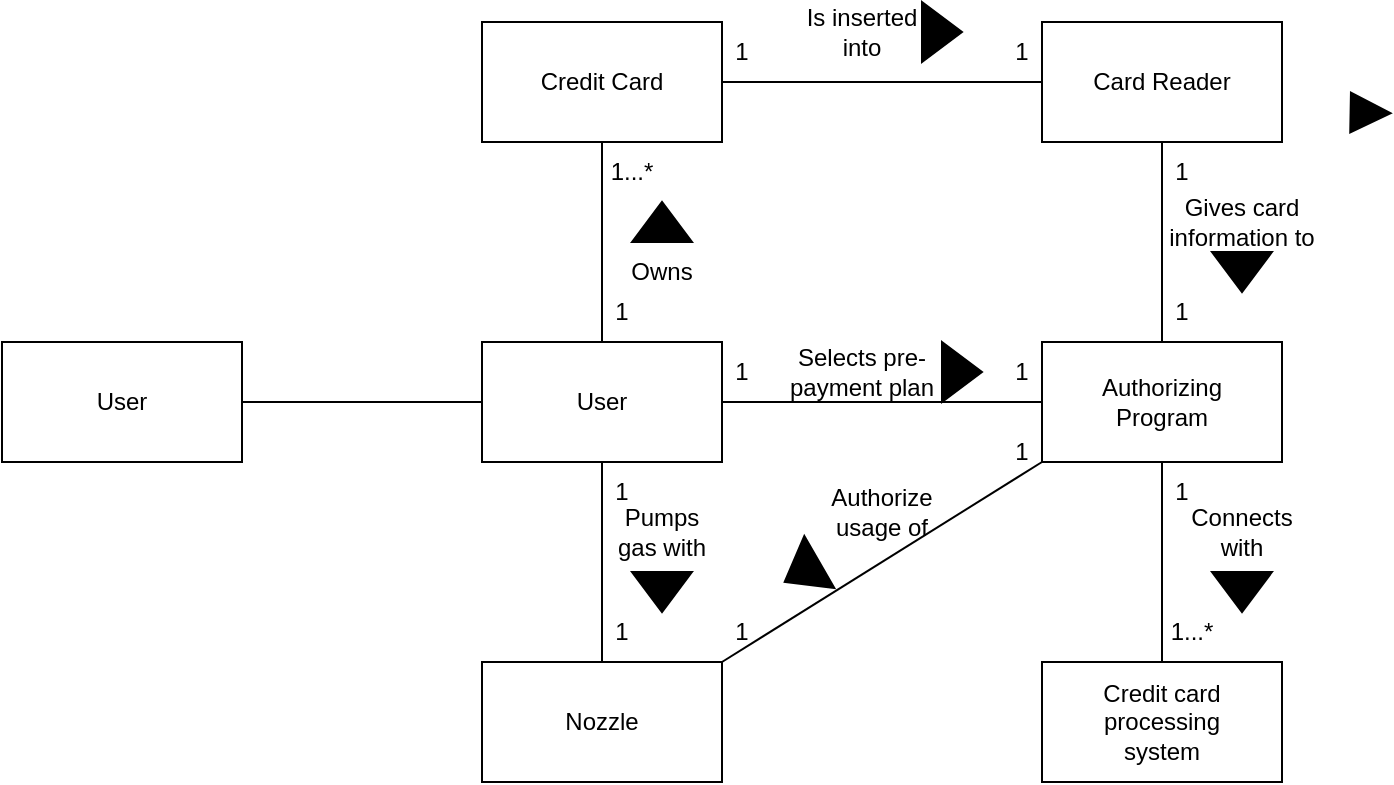 <mxfile version="26.0.10">
  <diagram name="Page-1" id="tqhiD5i2jpRgHsEMoRQg">
    <mxGraphModel dx="572" dy="800" grid="1" gridSize="10" guides="1" tooltips="1" connect="1" arrows="1" fold="1" page="1" pageScale="1" pageWidth="850" pageHeight="1100" math="0" shadow="0">
      <root>
        <mxCell id="0" />
        <mxCell id="1" parent="0" />
        <mxCell id="DRc4-CC89sd1oOuFc_uU-2" value="" style="verticalLabelPosition=bottom;verticalAlign=top;html=1;shape=mxgraph.basic.acute_triangle;dx=0.5;fillStyle=solid;fillColor=#000000;rotation=91;" parent="1" vertex="1">
          <mxGeometry x="674.3" y="85.43" width="20" height="20" as="geometry" />
        </mxCell>
        <mxCell id="lN25DjwW0hR182y5FxII-3" value="" style="group" vertex="1" connectable="0" parent="1">
          <mxGeometry x="240" y="50" width="120" height="60" as="geometry" />
        </mxCell>
        <mxCell id="lN25DjwW0hR182y5FxII-1" value="" style="rounded=0;whiteSpace=wrap;html=1;" vertex="1" parent="lN25DjwW0hR182y5FxII-3">
          <mxGeometry width="120" height="60" as="geometry" />
        </mxCell>
        <mxCell id="lN25DjwW0hR182y5FxII-2" value="Credit Card" style="text;html=1;align=center;verticalAlign=middle;whiteSpace=wrap;rounded=0;" vertex="1" parent="lN25DjwW0hR182y5FxII-3">
          <mxGeometry x="10" y="10" width="100" height="40" as="geometry" />
        </mxCell>
        <mxCell id="lN25DjwW0hR182y5FxII-9" value="" style="group" vertex="1" connectable="0" parent="1">
          <mxGeometry x="240" y="210" width="120" height="60" as="geometry" />
        </mxCell>
        <mxCell id="lN25DjwW0hR182y5FxII-10" value="" style="rounded=0;whiteSpace=wrap;html=1;" vertex="1" parent="lN25DjwW0hR182y5FxII-9">
          <mxGeometry width="120" height="60" as="geometry" />
        </mxCell>
        <mxCell id="lN25DjwW0hR182y5FxII-11" value="User" style="text;html=1;align=center;verticalAlign=middle;whiteSpace=wrap;rounded=0;" vertex="1" parent="lN25DjwW0hR182y5FxII-9">
          <mxGeometry x="10" y="10" width="100" height="40" as="geometry" />
        </mxCell>
        <mxCell id="lN25DjwW0hR182y5FxII-12" value="" style="endArrow=none;html=1;rounded=0;fontSize=12;startSize=8;endSize=8;curved=1;exitX=0.5;exitY=0;exitDx=0;exitDy=0;entryX=0.5;entryY=1;entryDx=0;entryDy=0;" edge="1" parent="1" source="lN25DjwW0hR182y5FxII-10" target="lN25DjwW0hR182y5FxII-1">
          <mxGeometry width="50" height="50" relative="1" as="geometry">
            <mxPoint x="490" y="470" as="sourcePoint" />
            <mxPoint x="540" y="420" as="targetPoint" />
          </mxGeometry>
        </mxCell>
        <mxCell id="lN25DjwW0hR182y5FxII-13" value="1" style="text;html=1;align=center;verticalAlign=middle;whiteSpace=wrap;rounded=0;" vertex="1" parent="1">
          <mxGeometry x="300" y="180" width="20" height="30" as="geometry" />
        </mxCell>
        <mxCell id="lN25DjwW0hR182y5FxII-14" value="1...*" style="text;html=1;align=center;verticalAlign=middle;whiteSpace=wrap;rounded=0;" vertex="1" parent="1">
          <mxGeometry x="300" y="110" width="30" height="30" as="geometry" />
        </mxCell>
        <mxCell id="lN25DjwW0hR182y5FxII-15" value="Owns" style="text;html=1;align=center;verticalAlign=middle;whiteSpace=wrap;rounded=0;" vertex="1" parent="1">
          <mxGeometry x="300" y="160" width="60" height="30" as="geometry" />
        </mxCell>
        <mxCell id="lN25DjwW0hR182y5FxII-18" value="" style="group" vertex="1" connectable="0" parent="1">
          <mxGeometry x="520" y="50" width="120" height="60" as="geometry" />
        </mxCell>
        <mxCell id="lN25DjwW0hR182y5FxII-19" value="" style="rounded=0;whiteSpace=wrap;html=1;" vertex="1" parent="lN25DjwW0hR182y5FxII-18">
          <mxGeometry width="120" height="60" as="geometry" />
        </mxCell>
        <mxCell id="lN25DjwW0hR182y5FxII-20" value="Card Reader" style="text;html=1;align=center;verticalAlign=middle;whiteSpace=wrap;rounded=0;" vertex="1" parent="lN25DjwW0hR182y5FxII-18">
          <mxGeometry x="10" y="10" width="100" height="40" as="geometry" />
        </mxCell>
        <mxCell id="lN25DjwW0hR182y5FxII-21" value="" style="endArrow=none;html=1;rounded=0;fontSize=12;startSize=8;endSize=8;curved=1;exitX=1;exitY=0.5;exitDx=0;exitDy=0;entryX=0;entryY=0.5;entryDx=0;entryDy=0;" edge="1" parent="1" source="lN25DjwW0hR182y5FxII-1" target="lN25DjwW0hR182y5FxII-19">
          <mxGeometry width="50" height="50" relative="1" as="geometry">
            <mxPoint x="490" y="470" as="sourcePoint" />
            <mxPoint x="540" y="420" as="targetPoint" />
          </mxGeometry>
        </mxCell>
        <mxCell id="lN25DjwW0hR182y5FxII-22" value="Is inserted into" style="text;html=1;align=center;verticalAlign=middle;whiteSpace=wrap;rounded=0;" vertex="1" parent="1">
          <mxGeometry x="400" y="40" width="60" height="30" as="geometry" />
        </mxCell>
        <mxCell id="lN25DjwW0hR182y5FxII-23" value="1" style="text;html=1;align=center;verticalAlign=middle;whiteSpace=wrap;rounded=0;" vertex="1" parent="1">
          <mxGeometry x="360" y="50" width="20" height="30" as="geometry" />
        </mxCell>
        <mxCell id="lN25DjwW0hR182y5FxII-24" value="1" style="text;html=1;align=center;verticalAlign=middle;whiteSpace=wrap;rounded=0;" vertex="1" parent="1">
          <mxGeometry x="500" y="50" width="20" height="30" as="geometry" />
        </mxCell>
        <mxCell id="lN25DjwW0hR182y5FxII-32" value="" style="group" vertex="1" connectable="0" parent="1">
          <mxGeometry x="520" y="210" width="120" height="60" as="geometry" />
        </mxCell>
        <mxCell id="lN25DjwW0hR182y5FxII-33" value="" style="rounded=0;whiteSpace=wrap;html=1;" vertex="1" parent="lN25DjwW0hR182y5FxII-32">
          <mxGeometry width="120" height="60" as="geometry" />
        </mxCell>
        <mxCell id="lN25DjwW0hR182y5FxII-34" value="Authorizing Program" style="text;html=1;align=center;verticalAlign=middle;whiteSpace=wrap;rounded=0;" vertex="1" parent="lN25DjwW0hR182y5FxII-32">
          <mxGeometry x="10" y="10" width="100" height="40" as="geometry" />
        </mxCell>
        <mxCell id="lN25DjwW0hR182y5FxII-35" value="" style="endArrow=none;html=1;rounded=0;fontSize=12;startSize=8;endSize=8;curved=1;exitX=1;exitY=0.5;exitDx=0;exitDy=0;entryX=0;entryY=0.5;entryDx=0;entryDy=0;" edge="1" parent="1" source="lN25DjwW0hR182y5FxII-10" target="lN25DjwW0hR182y5FxII-33">
          <mxGeometry width="50" height="50" relative="1" as="geometry">
            <mxPoint x="490" y="370" as="sourcePoint" />
            <mxPoint x="540" y="320" as="targetPoint" />
          </mxGeometry>
        </mxCell>
        <mxCell id="lN25DjwW0hR182y5FxII-36" value="1" style="text;html=1;align=center;verticalAlign=middle;whiteSpace=wrap;rounded=0;" vertex="1" parent="1">
          <mxGeometry x="360" y="210" width="20" height="30" as="geometry" />
        </mxCell>
        <mxCell id="lN25DjwW0hR182y5FxII-37" value="1" style="text;html=1;align=center;verticalAlign=middle;whiteSpace=wrap;rounded=0;" vertex="1" parent="1">
          <mxGeometry x="500" y="210" width="20" height="30" as="geometry" />
        </mxCell>
        <mxCell id="lN25DjwW0hR182y5FxII-38" value="Selects pre-payment plan" style="text;html=1;align=center;verticalAlign=middle;whiteSpace=wrap;rounded=0;" vertex="1" parent="1">
          <mxGeometry x="390" y="210" width="80" height="30" as="geometry" />
        </mxCell>
        <mxCell id="lN25DjwW0hR182y5FxII-45" value="" style="endArrow=none;html=1;rounded=0;fontSize=12;startSize=8;endSize=8;curved=1;entryX=0.5;entryY=1;entryDx=0;entryDy=0;exitX=0.5;exitY=0;exitDx=0;exitDy=0;" edge="1" parent="1" source="lN25DjwW0hR182y5FxII-33" target="lN25DjwW0hR182y5FxII-19">
          <mxGeometry width="50" height="50" relative="1" as="geometry">
            <mxPoint x="570" y="370" as="sourcePoint" />
            <mxPoint x="620" y="320" as="targetPoint" />
          </mxGeometry>
        </mxCell>
        <mxCell id="lN25DjwW0hR182y5FxII-46" value="1" style="text;html=1;align=center;verticalAlign=middle;whiteSpace=wrap;rounded=0;" vertex="1" parent="1">
          <mxGeometry x="580" y="180" width="20" height="30" as="geometry" />
        </mxCell>
        <mxCell id="lN25DjwW0hR182y5FxII-47" value="1" style="text;html=1;align=center;verticalAlign=middle;whiteSpace=wrap;rounded=0;" vertex="1" parent="1">
          <mxGeometry x="580" y="110" width="20" height="30" as="geometry" />
        </mxCell>
        <mxCell id="lN25DjwW0hR182y5FxII-48" value="Gives card information to" style="text;html=1;align=center;verticalAlign=middle;whiteSpace=wrap;rounded=0;" vertex="1" parent="1">
          <mxGeometry x="580" y="135" width="80" height="30" as="geometry" />
        </mxCell>
        <mxCell id="lN25DjwW0hR182y5FxII-49" value="" style="triangle;whiteSpace=wrap;html=1;rotation=90;fillColor=#000000;" vertex="1" parent="1">
          <mxGeometry x="610" y="160" width="20" height="30" as="geometry" />
        </mxCell>
        <mxCell id="lN25DjwW0hR182y5FxII-51" value="" style="triangle;whiteSpace=wrap;html=1;rotation=0;fillColor=#000000;" vertex="1" parent="1">
          <mxGeometry x="460" y="40" width="20" height="30" as="geometry" />
        </mxCell>
        <mxCell id="lN25DjwW0hR182y5FxII-52" value="" style="triangle;whiteSpace=wrap;html=1;rotation=-90;fillColor=#000000;" vertex="1" parent="1">
          <mxGeometry x="320" y="135" width="20" height="30" as="geometry" />
        </mxCell>
        <mxCell id="lN25DjwW0hR182y5FxII-53" value="" style="triangle;whiteSpace=wrap;html=1;rotation=0;fillColor=#000000;" vertex="1" parent="1">
          <mxGeometry x="470" y="210" width="20" height="30" as="geometry" />
        </mxCell>
        <mxCell id="lN25DjwW0hR182y5FxII-54" value="" style="group" vertex="1" connectable="0" parent="1">
          <mxGeometry x="520" y="370" width="120" height="60" as="geometry" />
        </mxCell>
        <mxCell id="lN25DjwW0hR182y5FxII-55" value="" style="rounded=0;whiteSpace=wrap;html=1;" vertex="1" parent="lN25DjwW0hR182y5FxII-54">
          <mxGeometry width="120" height="60" as="geometry" />
        </mxCell>
        <mxCell id="lN25DjwW0hR182y5FxII-56" value="Credit card processing system" style="text;html=1;align=center;verticalAlign=middle;whiteSpace=wrap;rounded=0;" vertex="1" parent="lN25DjwW0hR182y5FxII-54">
          <mxGeometry x="10" y="10" width="100" height="40" as="geometry" />
        </mxCell>
        <mxCell id="lN25DjwW0hR182y5FxII-57" value="" style="endArrow=none;html=1;rounded=0;fontSize=12;startSize=8;endSize=8;curved=1;entryX=0.5;entryY=1;entryDx=0;entryDy=0;exitX=0.5;exitY=0;exitDx=0;exitDy=0;" edge="1" parent="1" source="lN25DjwW0hR182y5FxII-55" target="lN25DjwW0hR182y5FxII-33">
          <mxGeometry width="50" height="50" relative="1" as="geometry">
            <mxPoint x="490" y="380" as="sourcePoint" />
            <mxPoint x="540" y="330" as="targetPoint" />
          </mxGeometry>
        </mxCell>
        <mxCell id="lN25DjwW0hR182y5FxII-58" value="1...*" style="text;html=1;align=center;verticalAlign=middle;whiteSpace=wrap;rounded=0;" vertex="1" parent="1">
          <mxGeometry x="580" y="340" width="30" height="30" as="geometry" />
        </mxCell>
        <mxCell id="lN25DjwW0hR182y5FxII-59" value="1" style="text;html=1;align=center;verticalAlign=middle;whiteSpace=wrap;rounded=0;" vertex="1" parent="1">
          <mxGeometry x="580" y="270" width="20" height="30" as="geometry" />
        </mxCell>
        <mxCell id="lN25DjwW0hR182y5FxII-60" value="Connects with" style="text;html=1;align=center;verticalAlign=middle;whiteSpace=wrap;rounded=0;" vertex="1" parent="1">
          <mxGeometry x="590" y="290" width="60" height="30" as="geometry" />
        </mxCell>
        <mxCell id="lN25DjwW0hR182y5FxII-61" value="" style="triangle;whiteSpace=wrap;html=1;rotation=90;fillColor=#000000;" vertex="1" parent="1">
          <mxGeometry x="610" y="320" width="20" height="30" as="geometry" />
        </mxCell>
        <mxCell id="lN25DjwW0hR182y5FxII-62" value="" style="group" vertex="1" connectable="0" parent="1">
          <mxGeometry x="240" y="370" width="120" height="60" as="geometry" />
        </mxCell>
        <mxCell id="lN25DjwW0hR182y5FxII-63" value="" style="rounded=0;whiteSpace=wrap;html=1;" vertex="1" parent="lN25DjwW0hR182y5FxII-62">
          <mxGeometry width="120" height="60" as="geometry" />
        </mxCell>
        <mxCell id="lN25DjwW0hR182y5FxII-64" value="Nozzle" style="text;html=1;align=center;verticalAlign=middle;whiteSpace=wrap;rounded=0;" vertex="1" parent="lN25DjwW0hR182y5FxII-62">
          <mxGeometry x="10" y="10" width="100" height="40" as="geometry" />
        </mxCell>
        <mxCell id="lN25DjwW0hR182y5FxII-65" value="" style="endArrow=none;html=1;rounded=0;fontSize=12;startSize=8;endSize=8;curved=1;entryX=0.5;entryY=1;entryDx=0;entryDy=0;exitX=0.5;exitY=0;exitDx=0;exitDy=0;" edge="1" parent="1" source="lN25DjwW0hR182y5FxII-63" target="lN25DjwW0hR182y5FxII-10">
          <mxGeometry width="50" height="50" relative="1" as="geometry">
            <mxPoint x="490" y="380" as="sourcePoint" />
            <mxPoint x="540" y="330" as="targetPoint" />
          </mxGeometry>
        </mxCell>
        <mxCell id="lN25DjwW0hR182y5FxII-66" value="Pumps gas with" style="text;html=1;align=center;verticalAlign=middle;whiteSpace=wrap;rounded=0;" vertex="1" parent="1">
          <mxGeometry x="300" y="290" width="60" height="30" as="geometry" />
        </mxCell>
        <mxCell id="lN25DjwW0hR182y5FxII-67" value="" style="triangle;whiteSpace=wrap;html=1;rotation=90;fillColor=#000000;" vertex="1" parent="1">
          <mxGeometry x="320" y="320" width="20" height="30" as="geometry" />
        </mxCell>
        <mxCell id="lN25DjwW0hR182y5FxII-68" value="1" style="text;html=1;align=center;verticalAlign=middle;whiteSpace=wrap;rounded=0;" vertex="1" parent="1">
          <mxGeometry x="300" y="340" width="20" height="30" as="geometry" />
        </mxCell>
        <mxCell id="lN25DjwW0hR182y5FxII-69" value="1" style="text;html=1;align=center;verticalAlign=middle;whiteSpace=wrap;rounded=0;" vertex="1" parent="1">
          <mxGeometry x="300" y="270" width="20" height="30" as="geometry" />
        </mxCell>
        <mxCell id="lN25DjwW0hR182y5FxII-71" value="" style="endArrow=none;html=1;rounded=0;fontSize=12;startSize=8;endSize=8;curved=1;entryX=0;entryY=1;entryDx=0;entryDy=0;exitX=1;exitY=0;exitDx=0;exitDy=0;" edge="1" parent="1" target="lN25DjwW0hR182y5FxII-33">
          <mxGeometry width="50" height="50" relative="1" as="geometry">
            <mxPoint x="520" y="250" as="sourcePoint" />
            <mxPoint x="480" y="350" as="targetPoint" />
          </mxGeometry>
        </mxCell>
        <mxCell id="lN25DjwW0hR182y5FxII-72" value="" style="triangle;whiteSpace=wrap;html=1;rotation=-210;fillColor=#000000;" vertex="1" parent="1">
          <mxGeometry x="390" y="310" width="20" height="30" as="geometry" />
        </mxCell>
        <mxCell id="lN25DjwW0hR182y5FxII-73" value="Authorize usage of" style="text;html=1;align=center;verticalAlign=middle;whiteSpace=wrap;rounded=0;rotation=0;" vertex="1" parent="1">
          <mxGeometry x="410" y="280" width="60" height="30" as="geometry" />
        </mxCell>
        <mxCell id="lN25DjwW0hR182y5FxII-74" value="1" style="text;html=1;align=center;verticalAlign=middle;whiteSpace=wrap;rounded=0;" vertex="1" parent="1">
          <mxGeometry x="360" y="340" width="20" height="30" as="geometry" />
        </mxCell>
        <mxCell id="lN25DjwW0hR182y5FxII-76" value="" style="endArrow=none;html=1;rounded=0;fontSize=12;startSize=8;endSize=8;curved=1;entryX=0;entryY=1;entryDx=0;entryDy=0;exitX=1;exitY=0;exitDx=0;exitDy=0;" edge="1" parent="1" source="lN25DjwW0hR182y5FxII-63" target="lN25DjwW0hR182y5FxII-33">
          <mxGeometry width="50" height="50" relative="1" as="geometry">
            <mxPoint x="360" y="370" as="sourcePoint" />
            <mxPoint x="500" y="280" as="targetPoint" />
          </mxGeometry>
        </mxCell>
        <mxCell id="lN25DjwW0hR182y5FxII-77" value="1" style="text;html=1;align=center;verticalAlign=middle;whiteSpace=wrap;rounded=0;" vertex="1" parent="1">
          <mxGeometry x="500" y="250" width="20" height="30" as="geometry" />
        </mxCell>
        <mxCell id="lN25DjwW0hR182y5FxII-78" value="" style="endArrow=none;html=1;rounded=0;fontSize=12;startSize=8;endSize=8;curved=1;entryX=0;entryY=0.5;entryDx=0;entryDy=0;" edge="1" parent="1" target="lN25DjwW0hR182y5FxII-10">
          <mxGeometry width="50" height="50" relative="1" as="geometry">
            <mxPoint x="120" y="240" as="sourcePoint" />
            <mxPoint x="390" y="350" as="targetPoint" />
          </mxGeometry>
        </mxCell>
        <mxCell id="lN25DjwW0hR182y5FxII-79" value="" style="group" vertex="1" connectable="0" parent="1">
          <mxGeometry y="210" width="120" height="60" as="geometry" />
        </mxCell>
        <mxCell id="lN25DjwW0hR182y5FxII-80" value="" style="rounded=0;whiteSpace=wrap;html=1;" vertex="1" parent="lN25DjwW0hR182y5FxII-79">
          <mxGeometry width="120" height="60" as="geometry" />
        </mxCell>
        <mxCell id="lN25DjwW0hR182y5FxII-81" value="User" style="text;html=1;align=center;verticalAlign=middle;whiteSpace=wrap;rounded=0;" vertex="1" parent="lN25DjwW0hR182y5FxII-79">
          <mxGeometry x="10" y="10" width="100" height="40" as="geometry" />
        </mxCell>
      </root>
    </mxGraphModel>
  </diagram>
</mxfile>

